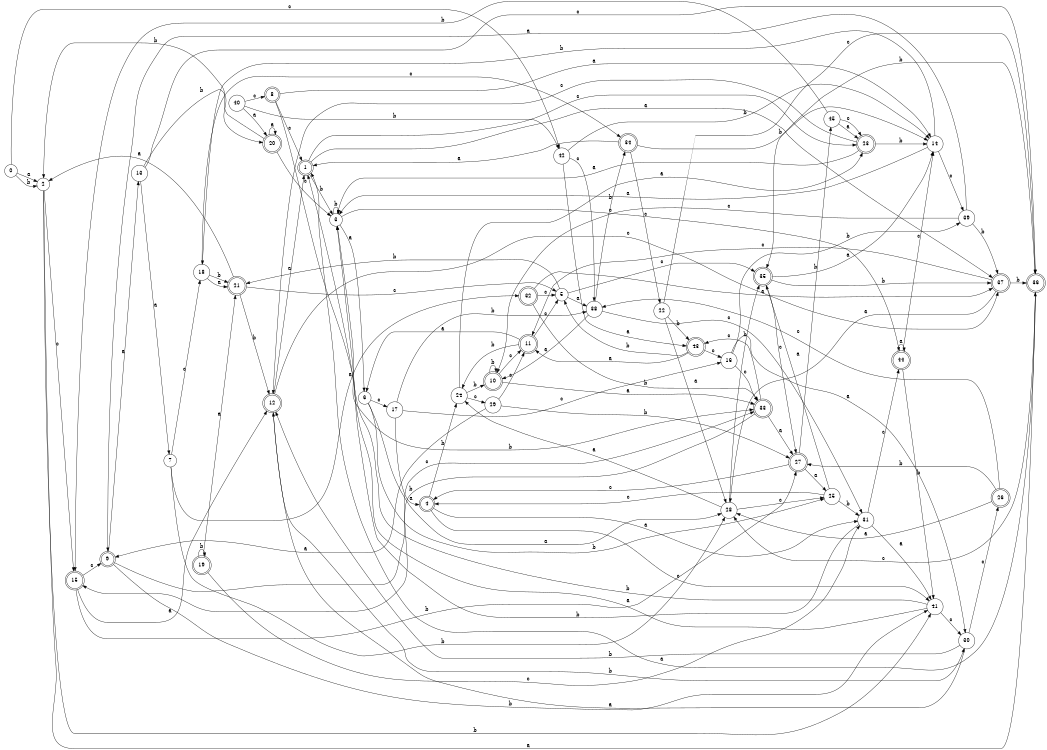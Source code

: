digraph n37_2 {
__start0 [label="" shape="none"];

rankdir=LR;
size="8,5";

s0 [style="filled", color="black", fillcolor="white" shape="circle", label="0"];
s1 [style="rounded,filled", color="black", fillcolor="white" shape="doublecircle", label="1"];
s2 [style="filled", color="black", fillcolor="white" shape="circle", label="2"];
s3 [style="filled", color="black", fillcolor="white" shape="circle", label="3"];
s4 [style="rounded,filled", color="black", fillcolor="white" shape="doublecircle", label="4"];
s5 [style="filled", color="black", fillcolor="white" shape="circle", label="5"];
s6 [style="filled", color="black", fillcolor="white" shape="circle", label="6"];
s7 [style="filled", color="black", fillcolor="white" shape="circle", label="7"];
s8 [style="rounded,filled", color="black", fillcolor="white" shape="doublecircle", label="8"];
s9 [style="rounded,filled", color="black", fillcolor="white" shape="doublecircle", label="9"];
s10 [style="rounded,filled", color="black", fillcolor="white" shape="doublecircle", label="10"];
s11 [style="rounded,filled", color="black", fillcolor="white" shape="doublecircle", label="11"];
s12 [style="rounded,filled", color="black", fillcolor="white" shape="doublecircle", label="12"];
s13 [style="filled", color="black", fillcolor="white" shape="circle", label="13"];
s14 [style="filled", color="black", fillcolor="white" shape="circle", label="14"];
s15 [style="rounded,filled", color="black", fillcolor="white" shape="doublecircle", label="15"];
s16 [style="filled", color="black", fillcolor="white" shape="circle", label="16"];
s17 [style="filled", color="black", fillcolor="white" shape="circle", label="17"];
s18 [style="filled", color="black", fillcolor="white" shape="circle", label="18"];
s19 [style="rounded,filled", color="black", fillcolor="white" shape="doublecircle", label="19"];
s20 [style="rounded,filled", color="black", fillcolor="white" shape="doublecircle", label="20"];
s21 [style="rounded,filled", color="black", fillcolor="white" shape="doublecircle", label="21"];
s22 [style="filled", color="black", fillcolor="white" shape="circle", label="22"];
s23 [style="rounded,filled", color="black", fillcolor="white" shape="doublecircle", label="23"];
s24 [style="filled", color="black", fillcolor="white" shape="circle", label="24"];
s25 [style="filled", color="black", fillcolor="white" shape="circle", label="25"];
s26 [style="rounded,filled", color="black", fillcolor="white" shape="doublecircle", label="26"];
s27 [style="rounded,filled", color="black", fillcolor="white" shape="doublecircle", label="27"];
s28 [style="filled", color="black", fillcolor="white" shape="circle", label="28"];
s29 [style="filled", color="black", fillcolor="white" shape="circle", label="29"];
s30 [style="filled", color="black", fillcolor="white" shape="circle", label="30"];
s31 [style="filled", color="black", fillcolor="white" shape="circle", label="31"];
s32 [style="rounded,filled", color="black", fillcolor="white" shape="doublecircle", label="32"];
s33 [style="rounded,filled", color="black", fillcolor="white" shape="doublecircle", label="33"];
s34 [style="rounded,filled", color="black", fillcolor="white" shape="doublecircle", label="34"];
s35 [style="rounded,filled", color="black", fillcolor="white" shape="doublecircle", label="35"];
s36 [style="rounded,filled", color="black", fillcolor="white" shape="doublecircle", label="36"];
s37 [style="rounded,filled", color="black", fillcolor="white" shape="doublecircle", label="37"];
s38 [style="filled", color="black", fillcolor="white" shape="circle", label="38"];
s39 [style="filled", color="black", fillcolor="white" shape="circle", label="39"];
s40 [style="filled", color="black", fillcolor="white" shape="circle", label="40"];
s41 [style="filled", color="black", fillcolor="white" shape="circle", label="41"];
s42 [style="filled", color="black", fillcolor="white" shape="circle", label="42"];
s43 [style="rounded,filled", color="black", fillcolor="white" shape="doublecircle", label="43"];
s44 [style="rounded,filled", color="black", fillcolor="white" shape="doublecircle", label="44"];
s45 [style="filled", color="black", fillcolor="white" shape="circle", label="45"];
s0 -> s2 [label="a"];
s0 -> s2 [label="b"];
s0 -> s42 [label="c"];
s1 -> s37 [label="a"];
s1 -> s3 [label="b"];
s1 -> s23 [label="c"];
s2 -> s36 [label="a"];
s2 -> s41 [label="b"];
s2 -> s15 [label="c"];
s3 -> s6 [label="a"];
s3 -> s3 [label="b"];
s3 -> s44 [label="c"];
s4 -> s31 [label="a"];
s4 -> s24 [label="b"];
s4 -> s41 [label="c"];
s5 -> s38 [label="a"];
s5 -> s21 [label="b"];
s5 -> s35 [label="c"];
s6 -> s28 [label="a"];
s6 -> s25 [label="b"];
s6 -> s17 [label="c"];
s7 -> s32 [label="a"];
s7 -> s28 [label="b"];
s7 -> s18 [label="c"];
s8 -> s14 [label="a"];
s8 -> s33 [label="b"];
s8 -> s1 [label="c"];
s9 -> s13 [label="a"];
s9 -> s41 [label="b"];
s9 -> s33 [label="c"];
s10 -> s33 [label="a"];
s10 -> s10 [label="b"];
s10 -> s11 [label="c"];
s11 -> s6 [label="a"];
s11 -> s24 [label="b"];
s11 -> s5 [label="c"];
s12 -> s1 [label="a"];
s12 -> s30 [label="b"];
s12 -> s37 [label="c"];
s13 -> s7 [label="a"];
s13 -> s20 [label="b"];
s13 -> s36 [label="c"];
s14 -> s3 [label="a"];
s14 -> s18 [label="b"];
s14 -> s39 [label="c"];
s15 -> s12 [label="a"];
s15 -> s27 [label="b"];
s15 -> s9 [label="c"];
s16 -> s30 [label="a"];
s16 -> s39 [label="b"];
s16 -> s33 [label="c"];
s17 -> s4 [label="a"];
s17 -> s38 [label="b"];
s17 -> s16 [label="c"];
s18 -> s21 [label="a"];
s18 -> s21 [label="b"];
s18 -> s34 [label="c"];
s19 -> s21 [label="a"];
s19 -> s19 [label="b"];
s19 -> s31 [label="c"];
s20 -> s20 [label="a"];
s20 -> s2 [label="b"];
s20 -> s3 [label="c"];
s21 -> s2 [label="a"];
s21 -> s12 [label="b"];
s21 -> s5 [label="c"];
s22 -> s28 [label="a"];
s22 -> s43 [label="b"];
s22 -> s36 [label="c"];
s23 -> s3 [label="a"];
s23 -> s14 [label="b"];
s23 -> s12 [label="c"];
s24 -> s23 [label="a"];
s24 -> s10 [label="b"];
s24 -> s29 [label="c"];
s25 -> s35 [label="a"];
s25 -> s31 [label="b"];
s25 -> s4 [label="c"];
s26 -> s28 [label="a"];
s26 -> s27 [label="b"];
s26 -> s38 [label="c"];
s27 -> s25 [label="a"];
s27 -> s45 [label="b"];
s27 -> s4 [label="c"];
s28 -> s24 [label="a"];
s28 -> s35 [label="b"];
s28 -> s25 [label="c"];
s29 -> s9 [label="a"];
s29 -> s27 [label="b"];
s29 -> s11 [label="c"];
s30 -> s12 [label="a"];
s30 -> s12 [label="b"];
s30 -> s26 [label="c"];
s31 -> s41 [label="a"];
s31 -> s1 [label="b"];
s31 -> s44 [label="c"];
s32 -> s37 [label="a"];
s32 -> s33 [label="b"];
s32 -> s5 [label="c"];
s33 -> s27 [label="a"];
s33 -> s15 [label="b"];
s33 -> s43 [label="c"];
s34 -> s1 [label="a"];
s34 -> s14 [label="b"];
s34 -> s22 [label="c"];
s35 -> s14 [label="a"];
s35 -> s37 [label="b"];
s35 -> s27 [label="c"];
s36 -> s1 [label="a"];
s36 -> s35 [label="b"];
s36 -> s28 [label="c"];
s37 -> s28 [label="a"];
s37 -> s36 [label="b"];
s37 -> s11 [label="c"];
s38 -> s10 [label="a"];
s38 -> s34 [label="b"];
s38 -> s31 [label="c"];
s39 -> s9 [label="a"];
s39 -> s37 [label="b"];
s39 -> s10 [label="c"];
s40 -> s20 [label="a"];
s40 -> s42 [label="b"];
s40 -> s8 [label="c"];
s41 -> s3 [label="a"];
s41 -> s3 [label="b"];
s41 -> s30 [label="c"];
s42 -> s43 [label="a"];
s42 -> s14 [label="b"];
s42 -> s38 [label="c"];
s43 -> s11 [label="a"];
s43 -> s5 [label="b"];
s43 -> s16 [label="c"];
s44 -> s44 [label="a"];
s44 -> s41 [label="b"];
s44 -> s14 [label="c"];
s45 -> s23 [label="a"];
s45 -> s15 [label="b"];
s45 -> s23 [label="c"];

}